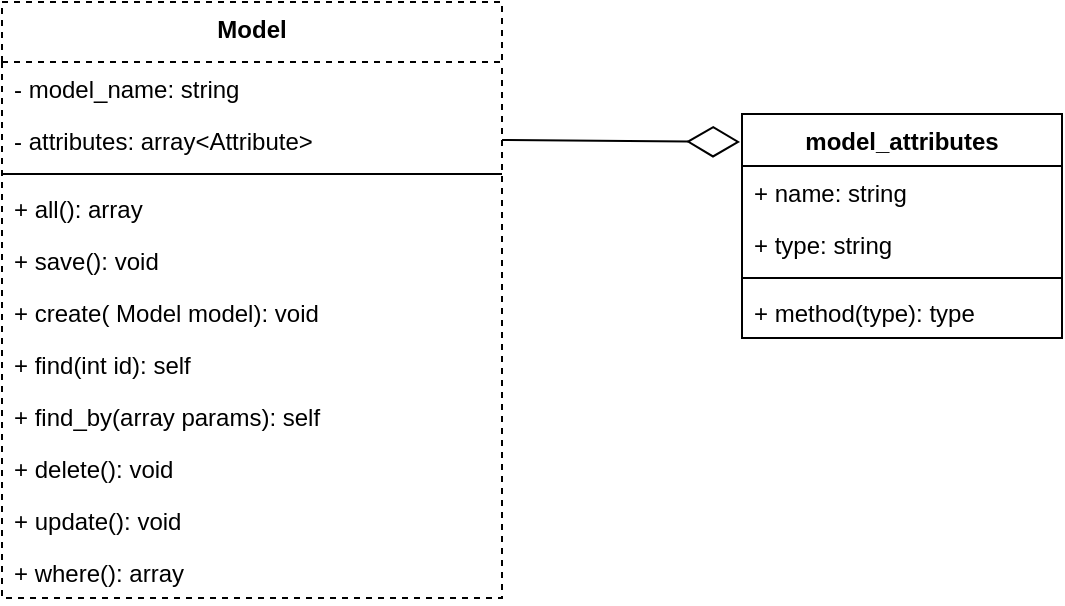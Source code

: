 <mxfile version="13.7.4" type="device"><diagram id="C5RBs43oDa-KdzZeNtuy" name="Page-1"><mxGraphModel dx="645" dy="524" grid="1" gridSize="10" guides="1" tooltips="1" connect="1" arrows="1" fold="1" page="1" pageScale="1" pageWidth="827" pageHeight="1169" math="0" shadow="0"><root><mxCell id="WIyWlLk6GJQsqaUBKTNV-0"/><mxCell id="WIyWlLk6GJQsqaUBKTNV-1" parent="WIyWlLk6GJQsqaUBKTNV-0"/><mxCell id="_4D0XKuL0upKbIEjEvPH-16" value="Model" style="swimlane;fontStyle=1;align=center;verticalAlign=top;childLayout=stackLayout;horizontal=1;startSize=30;horizontalStack=0;resizeParent=1;resizeParentMax=0;resizeLast=0;collapsible=1;marginBottom=0;dashed=1;" vertex="1" parent="WIyWlLk6GJQsqaUBKTNV-1"><mxGeometry x="250" y="160" width="250" height="298" as="geometry"/></mxCell><mxCell id="_4D0XKuL0upKbIEjEvPH-17" value="- model_name: string" style="text;strokeColor=none;fillColor=none;align=left;verticalAlign=top;spacingLeft=4;spacingRight=4;overflow=hidden;rotatable=0;points=[[0,0.5],[1,0.5]];portConstraint=eastwest;" vertex="1" parent="_4D0XKuL0upKbIEjEvPH-16"><mxGeometry y="30" width="250" height="26" as="geometry"/></mxCell><mxCell id="_4D0XKuL0upKbIEjEvPH-18" value="- attributes: array&lt;Attribute&gt;" style="text;strokeColor=none;fillColor=none;align=left;verticalAlign=top;spacingLeft=4;spacingRight=4;overflow=hidden;rotatable=0;points=[[0,0.5],[1,0.5]];portConstraint=eastwest;" vertex="1" parent="_4D0XKuL0upKbIEjEvPH-16"><mxGeometry y="56" width="250" height="26" as="geometry"/></mxCell><mxCell id="_4D0XKuL0upKbIEjEvPH-19" value="" style="line;strokeWidth=1;fillColor=none;align=left;verticalAlign=middle;spacingTop=-1;spacingLeft=3;spacingRight=3;rotatable=0;labelPosition=right;points=[];portConstraint=eastwest;" vertex="1" parent="_4D0XKuL0upKbIEjEvPH-16"><mxGeometry y="82" width="250" height="8" as="geometry"/></mxCell><mxCell id="_4D0XKuL0upKbIEjEvPH-21" value="+ all(): array" style="text;strokeColor=none;fillColor=none;align=left;verticalAlign=top;spacingLeft=4;spacingRight=4;overflow=hidden;rotatable=0;points=[[0,0.5],[1,0.5]];portConstraint=eastwest;" vertex="1" parent="_4D0XKuL0upKbIEjEvPH-16"><mxGeometry y="90" width="250" height="26" as="geometry"/></mxCell><mxCell id="_4D0XKuL0upKbIEjEvPH-24" value="+ save(): void" style="text;strokeColor=none;fillColor=none;align=left;verticalAlign=top;spacingLeft=4;spacingRight=4;overflow=hidden;rotatable=0;points=[[0,0.5],[1,0.5]];portConstraint=eastwest;" vertex="1" parent="_4D0XKuL0upKbIEjEvPH-16"><mxGeometry y="116" width="250" height="26" as="geometry"/></mxCell><mxCell id="_4D0XKuL0upKbIEjEvPH-25" value="+ create( Model model): void" style="text;strokeColor=none;fillColor=none;align=left;verticalAlign=top;spacingLeft=4;spacingRight=4;overflow=hidden;rotatable=0;points=[[0,0.5],[1,0.5]];portConstraint=eastwest;" vertex="1" parent="_4D0XKuL0upKbIEjEvPH-16"><mxGeometry y="142" width="250" height="26" as="geometry"/></mxCell><mxCell id="_4D0XKuL0upKbIEjEvPH-20" value="+ find(int id): self" style="text;strokeColor=none;fillColor=none;align=left;verticalAlign=top;spacingLeft=4;spacingRight=4;overflow=hidden;rotatable=0;points=[[0,0.5],[1,0.5]];portConstraint=eastwest;" vertex="1" parent="_4D0XKuL0upKbIEjEvPH-16"><mxGeometry y="168" width="250" height="26" as="geometry"/></mxCell><mxCell id="_4D0XKuL0upKbIEjEvPH-27" value="+ find_by(array params): self" style="text;strokeColor=none;fillColor=none;align=left;verticalAlign=top;spacingLeft=4;spacingRight=4;overflow=hidden;rotatable=0;points=[[0,0.5],[1,0.5]];portConstraint=eastwest;" vertex="1" parent="_4D0XKuL0upKbIEjEvPH-16"><mxGeometry y="194" width="250" height="26" as="geometry"/></mxCell><mxCell id="_4D0XKuL0upKbIEjEvPH-22" value="+ delete(): void" style="text;strokeColor=none;fillColor=none;align=left;verticalAlign=top;spacingLeft=4;spacingRight=4;overflow=hidden;rotatable=0;points=[[0,0.5],[1,0.5]];portConstraint=eastwest;" vertex="1" parent="_4D0XKuL0upKbIEjEvPH-16"><mxGeometry y="220" width="250" height="26" as="geometry"/></mxCell><mxCell id="_4D0XKuL0upKbIEjEvPH-23" value="+ update(): void" style="text;strokeColor=none;fillColor=none;align=left;verticalAlign=top;spacingLeft=4;spacingRight=4;overflow=hidden;rotatable=0;points=[[0,0.5],[1,0.5]];portConstraint=eastwest;" vertex="1" parent="_4D0XKuL0upKbIEjEvPH-16"><mxGeometry y="246" width="250" height="26" as="geometry"/></mxCell><mxCell id="_4D0XKuL0upKbIEjEvPH-41" value="+ where(): array" style="text;strokeColor=none;fillColor=none;align=left;verticalAlign=top;spacingLeft=4;spacingRight=4;overflow=hidden;rotatable=0;points=[[0,0.5],[1,0.5]];portConstraint=eastwest;" vertex="1" parent="_4D0XKuL0upKbIEjEvPH-16"><mxGeometry y="272" width="250" height="26" as="geometry"/></mxCell><mxCell id="_4D0XKuL0upKbIEjEvPH-40" value="" style="endArrow=diamondThin;endFill=0;endSize=24;html=1;entryX=-0.006;entryY=0.125;entryDx=0;entryDy=0;entryPerimeter=0;exitX=1;exitY=0.5;exitDx=0;exitDy=0;" edge="1" parent="WIyWlLk6GJQsqaUBKTNV-1" source="_4D0XKuL0upKbIEjEvPH-18" target="_4D0XKuL0upKbIEjEvPH-32"><mxGeometry width="160" relative="1" as="geometry"><mxPoint x="510" y="390" as="sourcePoint"/><mxPoint x="670" y="390" as="targetPoint"/></mxGeometry></mxCell><mxCell id="_4D0XKuL0upKbIEjEvPH-32" value="model_attributes" style="swimlane;fontStyle=1;align=center;verticalAlign=top;childLayout=stackLayout;horizontal=1;startSize=26;horizontalStack=0;resizeParent=1;resizeParentMax=0;resizeLast=0;collapsible=1;marginBottom=0;" vertex="1" parent="WIyWlLk6GJQsqaUBKTNV-1"><mxGeometry x="620" y="216" width="160" height="112" as="geometry"/></mxCell><mxCell id="_4D0XKuL0upKbIEjEvPH-33" value="+ name: string" style="text;strokeColor=none;fillColor=none;align=left;verticalAlign=top;spacingLeft=4;spacingRight=4;overflow=hidden;rotatable=0;points=[[0,0.5],[1,0.5]];portConstraint=eastwest;" vertex="1" parent="_4D0XKuL0upKbIEjEvPH-32"><mxGeometry y="26" width="160" height="26" as="geometry"/></mxCell><mxCell id="_4D0XKuL0upKbIEjEvPH-36" value="+ type: string" style="text;strokeColor=none;fillColor=none;align=left;verticalAlign=top;spacingLeft=4;spacingRight=4;overflow=hidden;rotatable=0;points=[[0,0.5],[1,0.5]];portConstraint=eastwest;" vertex="1" parent="_4D0XKuL0upKbIEjEvPH-32"><mxGeometry y="52" width="160" height="26" as="geometry"/></mxCell><mxCell id="_4D0XKuL0upKbIEjEvPH-34" value="" style="line;strokeWidth=1;fillColor=none;align=left;verticalAlign=middle;spacingTop=-1;spacingLeft=3;spacingRight=3;rotatable=0;labelPosition=right;points=[];portConstraint=eastwest;" vertex="1" parent="_4D0XKuL0upKbIEjEvPH-32"><mxGeometry y="78" width="160" height="8" as="geometry"/></mxCell><mxCell id="_4D0XKuL0upKbIEjEvPH-35" value="+ method(type): type" style="text;strokeColor=none;fillColor=none;align=left;verticalAlign=top;spacingLeft=4;spacingRight=4;overflow=hidden;rotatable=0;points=[[0,0.5],[1,0.5]];portConstraint=eastwest;" vertex="1" parent="_4D0XKuL0upKbIEjEvPH-32"><mxGeometry y="86" width="160" height="26" as="geometry"/></mxCell></root></mxGraphModel></diagram></mxfile>